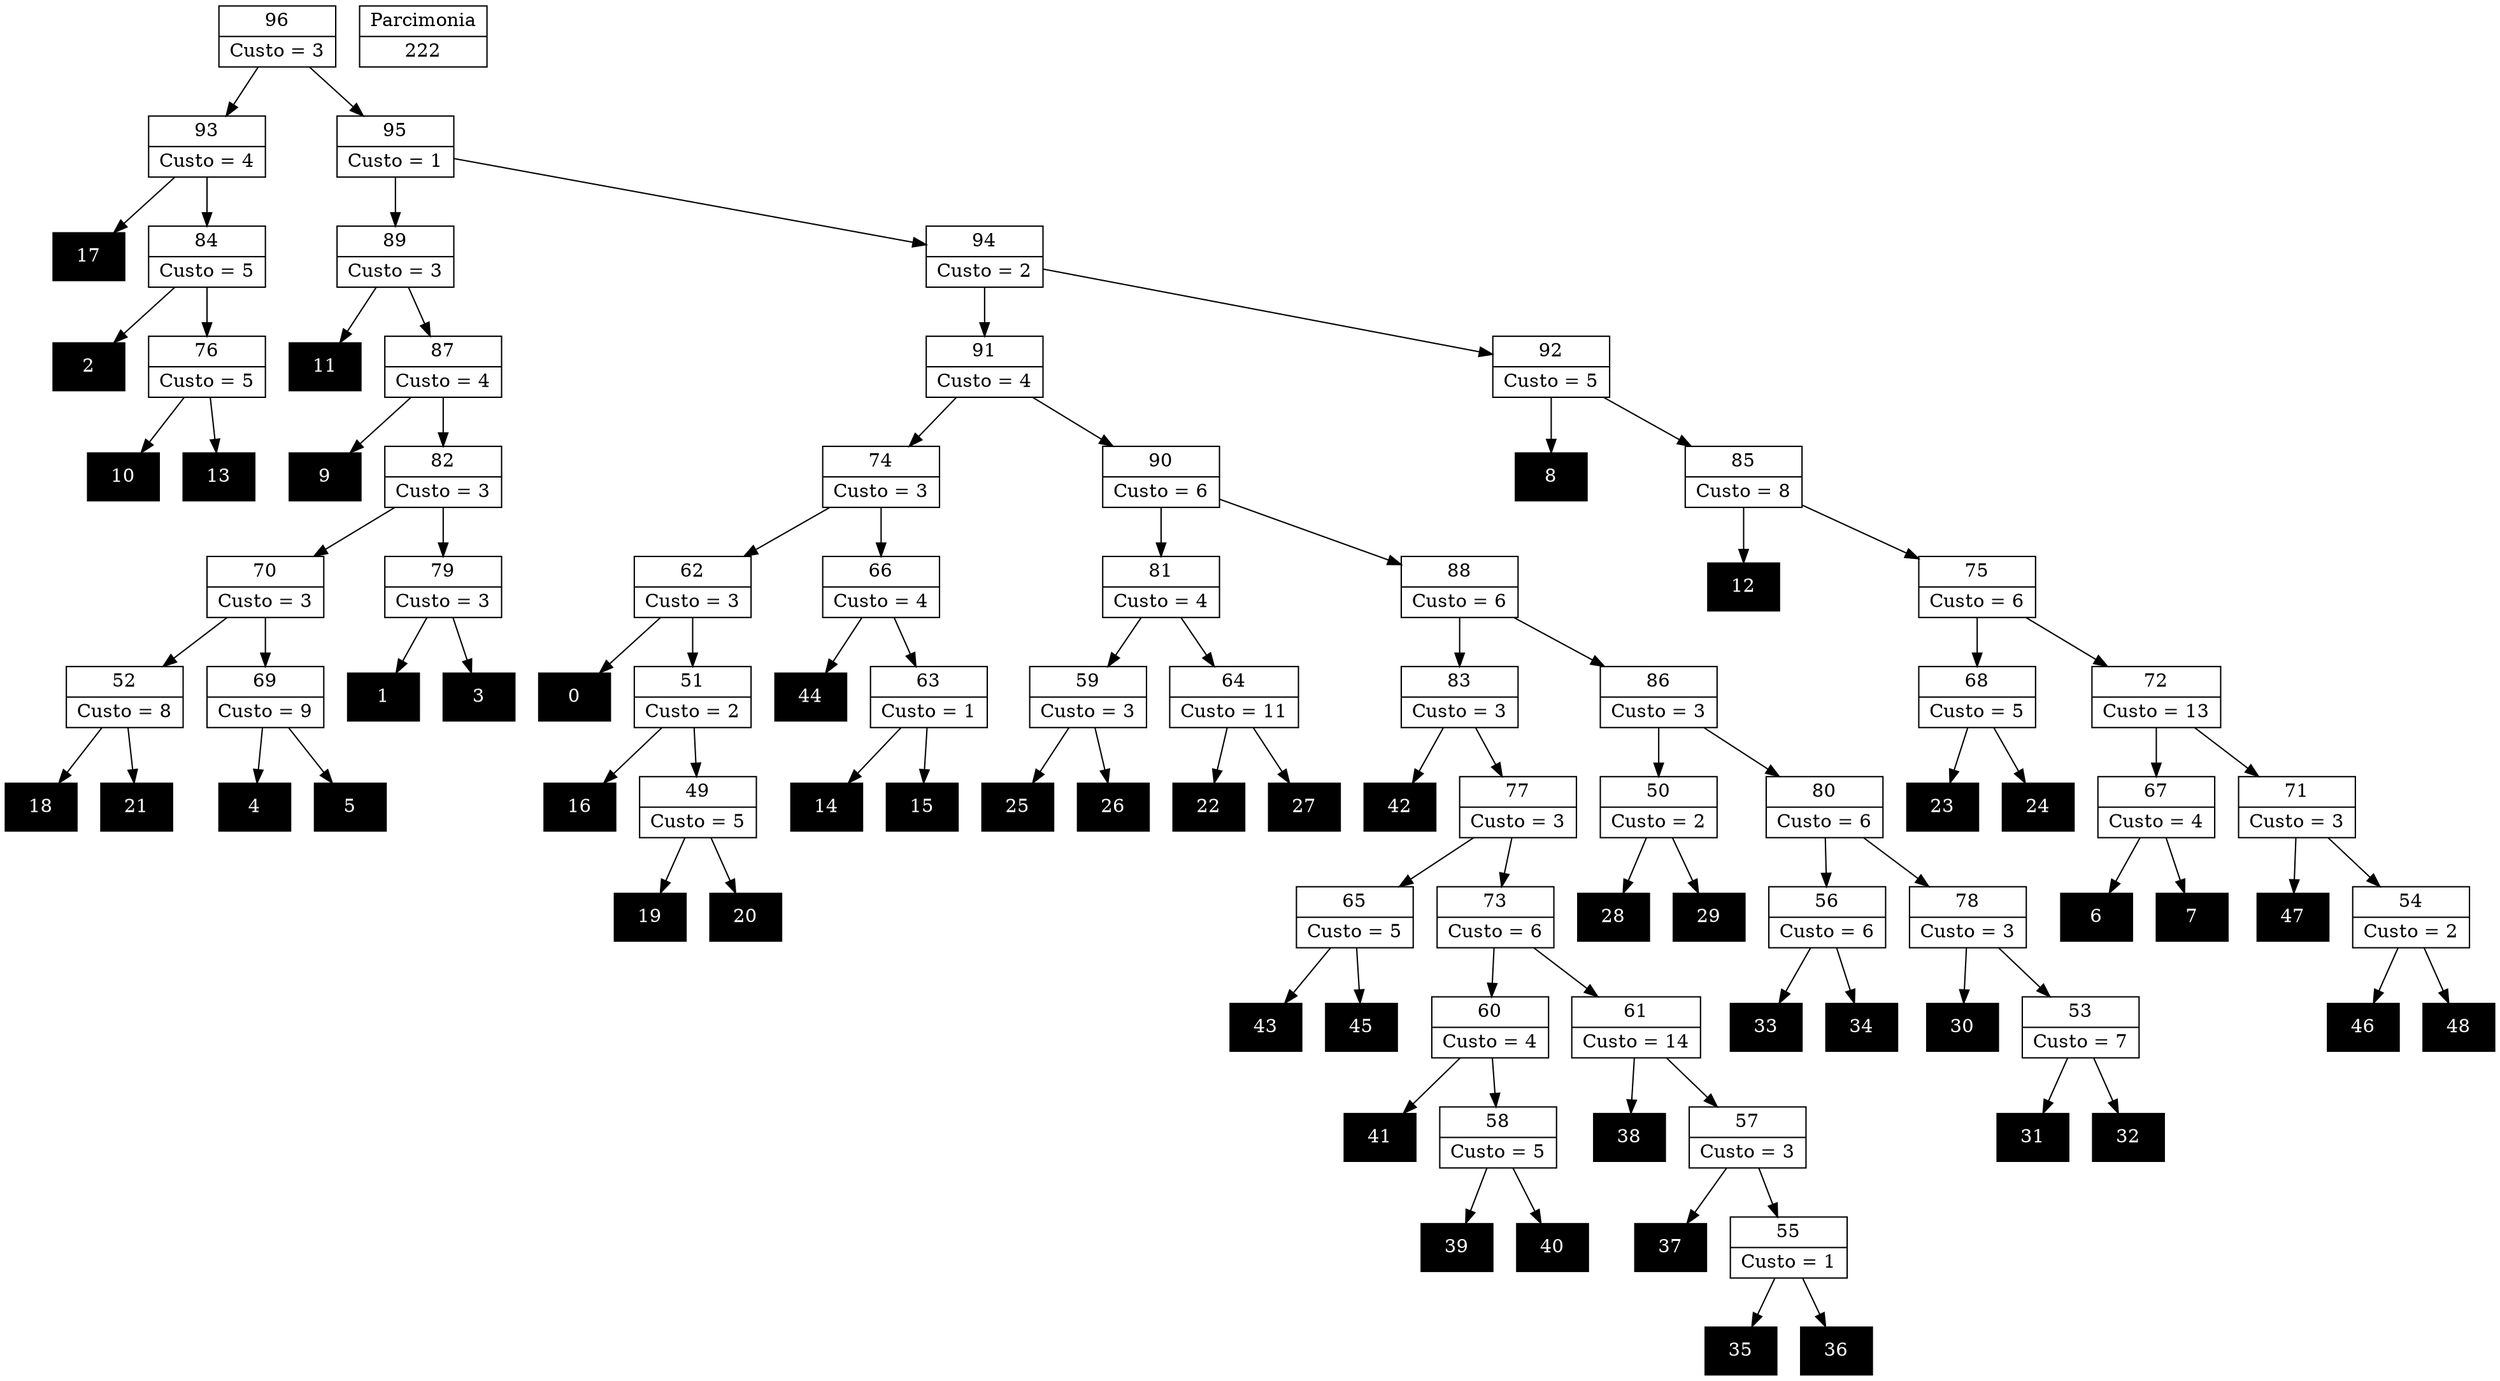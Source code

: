 Digraph G {
0 [shape="record", label="{0}",style=filled, color=black, fontcolor=white,fontsize=14, height=0.5]
1 [shape="record", label="{1}",style=filled, color=black, fontcolor=white,fontsize=14, height=0.5]
2 [shape="record", label="{2}",style=filled, color=black, fontcolor=white,fontsize=14, height=0.5]
3 [shape="record", label="{3}",style=filled, color=black, fontcolor=white,fontsize=14, height=0.5]
4 [shape="record", label="{4}",style=filled, color=black, fontcolor=white,fontsize=14, height=0.5]
5 [shape="record", label="{5}",style=filled, color=black, fontcolor=white,fontsize=14, height=0.5]
6 [shape="record", label="{6}",style=filled, color=black, fontcolor=white,fontsize=14, height=0.5]
7 [shape="record", label="{7}",style=filled, color=black, fontcolor=white,fontsize=14, height=0.5]
8 [shape="record", label="{8}",style=filled, color=black, fontcolor=white,fontsize=14, height=0.5]
9 [shape="record", label="{9}",style=filled, color=black, fontcolor=white,fontsize=14, height=0.5]
10 [shape="record", label="{10}",style=filled, color=black, fontcolor=white,fontsize=14, height=0.5]
11 [shape="record", label="{11}",style=filled, color=black, fontcolor=white,fontsize=14, height=0.5]
12 [shape="record", label="{12}",style=filled, color=black, fontcolor=white,fontsize=14, height=0.5]
13 [shape="record", label="{13}",style=filled, color=black, fontcolor=white,fontsize=14, height=0.5]
14 [shape="record", label="{14}",style=filled, color=black, fontcolor=white,fontsize=14, height=0.5]
15 [shape="record", label="{15}",style=filled, color=black, fontcolor=white,fontsize=14, height=0.5]
16 [shape="record", label="{16}",style=filled, color=black, fontcolor=white,fontsize=14, height=0.5]
17 [shape="record", label="{17}",style=filled, color=black, fontcolor=white,fontsize=14, height=0.5]
18 [shape="record", label="{18}",style=filled, color=black, fontcolor=white,fontsize=14, height=0.5]
19 [shape="record", label="{19}",style=filled, color=black, fontcolor=white,fontsize=14, height=0.5]
20 [shape="record", label="{20}",style=filled, color=black, fontcolor=white,fontsize=14, height=0.5]
21 [shape="record", label="{21}",style=filled, color=black, fontcolor=white,fontsize=14, height=0.5]
22 [shape="record", label="{22}",style=filled, color=black, fontcolor=white,fontsize=14, height=0.5]
23 [shape="record", label="{23}",style=filled, color=black, fontcolor=white,fontsize=14, height=0.5]
24 [shape="record", label="{24}",style=filled, color=black, fontcolor=white,fontsize=14, height=0.5]
25 [shape="record", label="{25}",style=filled, color=black, fontcolor=white,fontsize=14, height=0.5]
26 [shape="record", label="{26}",style=filled, color=black, fontcolor=white,fontsize=14, height=0.5]
27 [shape="record", label="{27}",style=filled, color=black, fontcolor=white,fontsize=14, height=0.5]
28 [shape="record", label="{28}",style=filled, color=black, fontcolor=white,fontsize=14, height=0.5]
29 [shape="record", label="{29}",style=filled, color=black, fontcolor=white,fontsize=14, height=0.5]
30 [shape="record", label="{30}",style=filled, color=black, fontcolor=white,fontsize=14, height=0.5]
31 [shape="record", label="{31}",style=filled, color=black, fontcolor=white,fontsize=14, height=0.5]
32 [shape="record", label="{32}",style=filled, color=black, fontcolor=white,fontsize=14, height=0.5]
33 [shape="record", label="{33}",style=filled, color=black, fontcolor=white,fontsize=14, height=0.5]
34 [shape="record", label="{34}",style=filled, color=black, fontcolor=white,fontsize=14, height=0.5]
35 [shape="record", label="{35}",style=filled, color=black, fontcolor=white,fontsize=14, height=0.5]
36 [shape="record", label="{36}",style=filled, color=black, fontcolor=white,fontsize=14, height=0.5]
37 [shape="record", label="{37}",style=filled, color=black, fontcolor=white,fontsize=14, height=0.5]
38 [shape="record", label="{38}",style=filled, color=black, fontcolor=white,fontsize=14, height=0.5]
39 [shape="record", label="{39}",style=filled, color=black, fontcolor=white,fontsize=14, height=0.5]
40 [shape="record", label="{40}",style=filled, color=black, fontcolor=white,fontsize=14, height=0.5]
41 [shape="record", label="{41}",style=filled, color=black, fontcolor=white,fontsize=14, height=0.5]
42 [shape="record", label="{42}",style=filled, color=black, fontcolor=white,fontsize=14, height=0.5]
43 [shape="record", label="{43}",style=filled, color=black, fontcolor=white,fontsize=14, height=0.5]
44 [shape="record", label="{44}",style=filled, color=black, fontcolor=white,fontsize=14, height=0.5]
45 [shape="record", label="{45}",style=filled, color=black, fontcolor=white,fontsize=14, height=0.5]
46 [shape="record", label="{46}",style=filled, color=black, fontcolor=white,fontsize=14, height=0.5]
47 [shape="record", label="{47}",style=filled, color=black, fontcolor=white,fontsize=14, height=0.5]
48 [shape="record", label="{48}",style=filled, color=black, fontcolor=white,fontsize=14, height=0.5]
49 [shape="record", label="{49|Custo = 5}"]
50 [shape="record", label="{50|Custo = 2}"]
51 [shape="record", label="{51|Custo = 2}"]
52 [shape="record", label="{52|Custo = 8}"]
53 [shape="record", label="{53|Custo = 7}"]
54 [shape="record", label="{54|Custo = 2}"]
55 [shape="record", label="{55|Custo = 1}"]
56 [shape="record", label="{56|Custo = 6}"]
57 [shape="record", label="{57|Custo = 3}"]
58 [shape="record", label="{58|Custo = 5}"]
59 [shape="record", label="{59|Custo = 3}"]
60 [shape="record", label="{60|Custo = 4}"]
61 [shape="record", label="{61|Custo = 14}"]
62 [shape="record", label="{62|Custo = 3}"]
63 [shape="record", label="{63|Custo = 1}"]
64 [shape="record", label="{64|Custo = 11}"]
65 [shape="record", label="{65|Custo = 5}"]
66 [shape="record", label="{66|Custo = 4}"]
67 [shape="record", label="{67|Custo = 4}"]
68 [shape="record", label="{68|Custo = 5}"]
69 [shape="record", label="{69|Custo = 9}"]
70 [shape="record", label="{70|Custo = 3}"]
71 [shape="record", label="{71|Custo = 3}"]
72 [shape="record", label="{72|Custo = 13}"]
73 [shape="record", label="{73|Custo = 6}"]
74 [shape="record", label="{74|Custo = 3}"]
75 [shape="record", label="{75|Custo = 6}"]
76 [shape="record", label="{76|Custo = 5}"]
77 [shape="record", label="{77|Custo = 3}"]
78 [shape="record", label="{78|Custo = 3}"]
79 [shape="record", label="{79|Custo = 3}"]
80 [shape="record", label="{80|Custo = 6}"]
81 [shape="record", label="{81|Custo = 4}"]
82 [shape="record", label="{82|Custo = 3}"]
83 [shape="record", label="{83|Custo = 3}"]
84 [shape="record", label="{84|Custo = 5}"]
85 [shape="record", label="{85|Custo = 8}"]
86 [shape="record", label="{86|Custo = 3}"]
87 [shape="record", label="{87|Custo = 4}"]
88 [shape="record", label="{88|Custo = 6}"]
89 [shape="record", label="{89|Custo = 3}"]
90 [shape="record", label="{90|Custo = 6}"]
91 [shape="record", label="{91|Custo = 4}"]
92 [shape="record", label="{92|Custo = 5}"]
93 [shape="record", label="{93|Custo = 4}"]
94 [shape="record", label="{94|Custo = 2}"]
95 [shape="record", label="{95|Custo = 1}"]
96 [shape="record", label="{96|Custo = 3}"]

49->20
49->19
50->29
50->28
51->49
51->16
52->21
52->18
53->32
53->31
54->48
54->46
55->36
55->35
56->34
56->33
57->55
57->37
58->40
58->39
59->26
59->25
60->58
60->41
61->57
61->38
62->51
62->0
63->15
63->14
64->27
64->22
65->45
65->43
66->63
66->44
67->7
67->6
68->24
68->23
69->5
69->4
70->69
70->52
71->54
71->47
72->71
72->67
73->61
73->60
74->66
74->62
75->72
75->68
76->13
76->10
77->73
77->65
78->53
78->30
79->3
79->1
80->78
80->56
81->64
81->59
82->79
82->70
83->77
83->42
84->76
84->2
85->75
85->12
86->80
86->50
87->82
87->9
88->86
88->83
89->87
89->11
90->88
90->81
91->90
91->74
92->85
92->8
93->84
93->17
94->92
94->91
95->94
95->89
96->95
96->93

222 [shape="record", label="{Parcimonia|222}"]
}